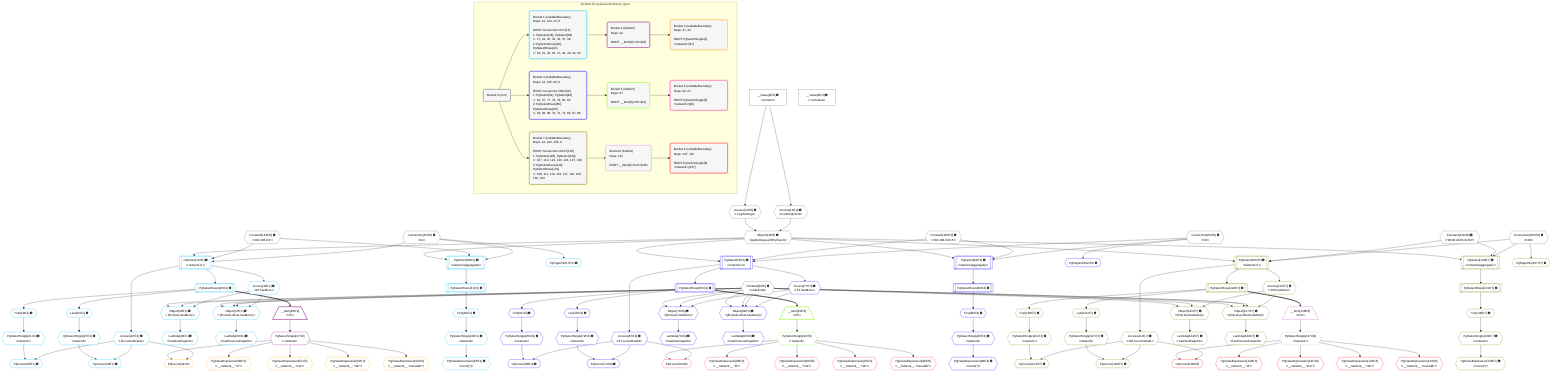 %%{init: {'themeVariables': { 'fontSize': '12px'}}}%%
graph TD
    classDef path fill:#eee,stroke:#000,color:#000
    classDef plan fill:#fff,stroke-width:1px,color:#000
    classDef itemplan fill:#fff,stroke-width:2px,color:#000
    classDef unbatchedplan fill:#dff,stroke-width:1px,color:#000
    classDef sideeffectplan fill:#fcc,stroke-width:2px,color:#000
    classDef bucket fill:#f6f6f6,color:#000,stroke-width:2px,text-align:left


    %% plan dependencies
    Object14{{"Object[14∈0] ➊<br />ᐸ{pgSettings,withPgClient}ᐳ"}}:::plan
    Access12{{"Access[12∈0] ➊<br />ᐸ2.pgSettingsᐳ"}}:::plan
    Access13{{"Access[13∈0] ➊<br />ᐸ2.withPgClientᐳ"}}:::plan
    Access12 & Access13 --> Object14
    __Value2["__Value[2∈0] ➊<br />ᐸcontextᐳ"]:::plan
    __Value2 --> Access12
    __Value2 --> Access13
    __Value4["__Value[4∈0] ➊<br />ᐸrootValueᐳ"]:::plan
    Constant6{{"Constant[6∈0] ➊<br />ᐸundefinedᐳ"}}:::plan
    Connection15{{"Connection[15∈0] ➊<br />ᐸ11ᐳ"}}:::plan
    Connection60{{"Connection[60∈0] ➊<br />ᐸ58ᐳ"}}:::plan
    Connection105{{"Connection[105∈0] ➊<br />ᐸ103ᐳ"}}:::plan
    Constant144{{"Constant[144∈0] ➊<br />ᐸ'192.168.0.0'ᐳ"}}:::plan
    Constant145{{"Constant[145∈0] ➊<br />ᐸ'192.168.0.0/16'ᐳ"}}:::plan
    Constant146{{"Constant[146∈0] ➊<br />ᐸ'08:00:2b:01:02:03'ᐳ"}}:::plan
    Object37{{"Object[37∈1] ➊<br />ᐸ{first,last,offset,hasMore}ᐳ"}}:::plan
    Access32{{"Access[32∈1] ➊<br />ᐸ16.hasMoreᐳ"}}:::plan
    Constant6 & Constant6 & Constant6 & Access32 --> Object37
    PgSelect16[["PgSelect[16∈1] ➊<br />ᐸnetwork+1ᐳ"]]:::plan
    Object14 & Constant144 & Connection15 --> PgSelect16
    Object33{{"Object[33∈1] ➊<br />ᐸ{first,last,hasMore}ᐳ"}}:::plan
    Constant6 & Constant6 & Access32 --> Object33
    PgSelect39[["PgSelect[39∈1] ➊<br />ᐸnetwork(aggregate)ᐳ"]]:::plan
    Object14 & Constant144 & Connection15 --> PgSelect39
    PgCursor23{{"PgCursor[23∈1] ➊"}}:::plan
    PgSelectSingle21{{"PgSelectSingle[21∈1] ➊<br />ᐸnetworkᐳ"}}:::plan
    Access22{{"Access[22∈1] ➊<br />ᐸ16.cursorDetailsᐳ"}}:::plan
    PgSelectSingle21 & Access22 --> PgCursor23
    PgCursor29{{"PgCursor[29∈1] ➊"}}:::plan
    PgSelectSingle27{{"PgSelectSingle[27∈1] ➊<br />ᐸnetworkᐳ"}}:::plan
    PgSelectSingle27 & Access22 --> PgCursor29
    PgPageInfo17{{"PgPageInfo[17∈1] ➊"}}:::plan
    Connection15 --> PgPageInfo17
    First19{{"First[19∈1] ➊"}}:::plan
    PgSelectRows20[["PgSelectRows[20∈1] ➊"]]:::plan
    PgSelectRows20 --> First19
    PgSelect16 --> PgSelectRows20
    First19 --> PgSelectSingle21
    PgSelect16 --> Access22
    Last25{{"Last[25∈1] ➊"}}:::plan
    PgSelectRows20 --> Last25
    Last25 --> PgSelectSingle27
    PgSelect16 --> Access32
    Lambda34{{"Lambda[34∈1] ➊<br />ᐸhasNextPageCbᐳ"}}:::plan
    Object33 --> Lambda34
    Lambda38{{"Lambda[38∈1] ➊<br />ᐸhasPreviousPageCbᐳ"}}:::plan
    Object37 --> Lambda38
    First40{{"First[40∈1] ➊"}}:::plan
    PgSelectRows41[["PgSelectRows[41∈1] ➊"]]:::plan
    PgSelectRows41 --> First40
    PgSelect39 --> PgSelectRows41
    PgSelectSingle42{{"PgSelectSingle[42∈1] ➊<br />ᐸnetworkᐳ"}}:::plan
    First40 --> PgSelectSingle42
    PgClassExpression43{{"PgClassExpression[43∈1] ➊<br />ᐸcount(*)ᐳ"}}:::plan
    PgSelectSingle42 --> PgClassExpression43
    __Item46[/"__Item[46∈2]<br />ᐸ20ᐳ"\]:::itemplan
    PgSelectRows20 ==> __Item46
    PgSelectSingle47{{"PgSelectSingle[47∈2]<br />ᐸnetworkᐳ"}}:::plan
    __Item46 --> PgSelectSingle47
    PgCursor49{{"PgCursor[49∈3]"}}:::plan
    PgSelectSingle47 & Access22 --> PgCursor49
    PgClassExpression50{{"PgClassExpression[50∈3]<br />ᐸ__network__.”id”ᐳ"}}:::plan
    PgSelectSingle47 --> PgClassExpression50
    PgClassExpression51{{"PgClassExpression[51∈3]<br />ᐸ__network__.”inet”ᐳ"}}:::plan
    PgSelectSingle47 --> PgClassExpression51
    PgClassExpression52{{"PgClassExpression[52∈3]<br />ᐸ__network__.”cidr”ᐳ"}}:::plan
    PgSelectSingle47 --> PgClassExpression52
    PgClassExpression53{{"PgClassExpression[53∈3]<br />ᐸ__network__.”macaddr”ᐳ"}}:::plan
    PgSelectSingle47 --> PgClassExpression53
    Object82{{"Object[82∈4] ➊<br />ᐸ{first,last,offset,hasMore}ᐳ"}}:::plan
    Access77{{"Access[77∈4] ➊<br />ᐸ61.hasMoreᐳ"}}:::plan
    Constant6 & Constant6 & Constant6 & Access77 --> Object82
    PgSelect61[["PgSelect[61∈4] ➊<br />ᐸnetwork+1ᐳ"]]:::plan
    Object14 & Constant145 & Connection60 --> PgSelect61
    Object78{{"Object[78∈4] ➊<br />ᐸ{first,last,hasMore}ᐳ"}}:::plan
    Constant6 & Constant6 & Access77 --> Object78
    PgSelect84[["PgSelect[84∈4] ➊<br />ᐸnetwork(aggregate)ᐳ"]]:::plan
    Object14 & Constant145 & Connection60 --> PgSelect84
    PgCursor68{{"PgCursor[68∈4] ➊"}}:::plan
    PgSelectSingle66{{"PgSelectSingle[66∈4] ➊<br />ᐸnetworkᐳ"}}:::plan
    Access67{{"Access[67∈4] ➊<br />ᐸ61.cursorDetailsᐳ"}}:::plan
    PgSelectSingle66 & Access67 --> PgCursor68
    PgCursor74{{"PgCursor[74∈4] ➊"}}:::plan
    PgSelectSingle72{{"PgSelectSingle[72∈4] ➊<br />ᐸnetworkᐳ"}}:::plan
    PgSelectSingle72 & Access67 --> PgCursor74
    PgPageInfo62{{"PgPageInfo[62∈4] ➊"}}:::plan
    Connection60 --> PgPageInfo62
    First64{{"First[64∈4] ➊"}}:::plan
    PgSelectRows65[["PgSelectRows[65∈4] ➊"]]:::plan
    PgSelectRows65 --> First64
    PgSelect61 --> PgSelectRows65
    First64 --> PgSelectSingle66
    PgSelect61 --> Access67
    Last70{{"Last[70∈4] ➊"}}:::plan
    PgSelectRows65 --> Last70
    Last70 --> PgSelectSingle72
    PgSelect61 --> Access77
    Lambda79{{"Lambda[79∈4] ➊<br />ᐸhasNextPageCbᐳ"}}:::plan
    Object78 --> Lambda79
    Lambda83{{"Lambda[83∈4] ➊<br />ᐸhasPreviousPageCbᐳ"}}:::plan
    Object82 --> Lambda83
    First85{{"First[85∈4] ➊"}}:::plan
    PgSelectRows86[["PgSelectRows[86∈4] ➊"]]:::plan
    PgSelectRows86 --> First85
    PgSelect84 --> PgSelectRows86
    PgSelectSingle87{{"PgSelectSingle[87∈4] ➊<br />ᐸnetworkᐳ"}}:::plan
    First85 --> PgSelectSingle87
    PgClassExpression88{{"PgClassExpression[88∈4] ➊<br />ᐸcount(*)ᐳ"}}:::plan
    PgSelectSingle87 --> PgClassExpression88
    __Item91[/"__Item[91∈5]<br />ᐸ65ᐳ"\]:::itemplan
    PgSelectRows65 ==> __Item91
    PgSelectSingle92{{"PgSelectSingle[92∈5]<br />ᐸnetworkᐳ"}}:::plan
    __Item91 --> PgSelectSingle92
    PgCursor94{{"PgCursor[94∈6]"}}:::plan
    PgSelectSingle92 & Access67 --> PgCursor94
    PgClassExpression95{{"PgClassExpression[95∈6]<br />ᐸ__network__.”id”ᐳ"}}:::plan
    PgSelectSingle92 --> PgClassExpression95
    PgClassExpression96{{"PgClassExpression[96∈6]<br />ᐸ__network__.”inet”ᐳ"}}:::plan
    PgSelectSingle92 --> PgClassExpression96
    PgClassExpression97{{"PgClassExpression[97∈6]<br />ᐸ__network__.”cidr”ᐳ"}}:::plan
    PgSelectSingle92 --> PgClassExpression97
    PgClassExpression98{{"PgClassExpression[98∈6]<br />ᐸ__network__.”macaddr”ᐳ"}}:::plan
    PgSelectSingle92 --> PgClassExpression98
    Object127{{"Object[127∈7] ➊<br />ᐸ{first,last,offset,hasMore}ᐳ"}}:::plan
    Access122{{"Access[122∈7] ➊<br />ᐸ106.hasMoreᐳ"}}:::plan
    Constant6 & Constant6 & Constant6 & Access122 --> Object127
    PgSelect106[["PgSelect[106∈7] ➊<br />ᐸnetwork+1ᐳ"]]:::plan
    Object14 & Constant146 & Connection105 --> PgSelect106
    Object123{{"Object[123∈7] ➊<br />ᐸ{first,last,hasMore}ᐳ"}}:::plan
    Constant6 & Constant6 & Access122 --> Object123
    PgSelect129[["PgSelect[129∈7] ➊<br />ᐸnetwork(aggregate)ᐳ"]]:::plan
    Object14 & Constant146 & Connection105 --> PgSelect129
    PgCursor113{{"PgCursor[113∈7] ➊"}}:::plan
    PgSelectSingle111{{"PgSelectSingle[111∈7] ➊<br />ᐸnetworkᐳ"}}:::plan
    Access112{{"Access[112∈7] ➊<br />ᐸ106.cursorDetailsᐳ"}}:::plan
    PgSelectSingle111 & Access112 --> PgCursor113
    PgCursor119{{"PgCursor[119∈7] ➊"}}:::plan
    PgSelectSingle117{{"PgSelectSingle[117∈7] ➊<br />ᐸnetworkᐳ"}}:::plan
    PgSelectSingle117 & Access112 --> PgCursor119
    PgPageInfo107{{"PgPageInfo[107∈7] ➊"}}:::plan
    Connection105 --> PgPageInfo107
    First109{{"First[109∈7] ➊"}}:::plan
    PgSelectRows110[["PgSelectRows[110∈7] ➊"]]:::plan
    PgSelectRows110 --> First109
    PgSelect106 --> PgSelectRows110
    First109 --> PgSelectSingle111
    PgSelect106 --> Access112
    Last115{{"Last[115∈7] ➊"}}:::plan
    PgSelectRows110 --> Last115
    Last115 --> PgSelectSingle117
    PgSelect106 --> Access122
    Lambda124{{"Lambda[124∈7] ➊<br />ᐸhasNextPageCbᐳ"}}:::plan
    Object123 --> Lambda124
    Lambda128{{"Lambda[128∈7] ➊<br />ᐸhasPreviousPageCbᐳ"}}:::plan
    Object127 --> Lambda128
    First130{{"First[130∈7] ➊"}}:::plan
    PgSelectRows131[["PgSelectRows[131∈7] ➊"]]:::plan
    PgSelectRows131 --> First130
    PgSelect129 --> PgSelectRows131
    PgSelectSingle132{{"PgSelectSingle[132∈7] ➊<br />ᐸnetworkᐳ"}}:::plan
    First130 --> PgSelectSingle132
    PgClassExpression133{{"PgClassExpression[133∈7] ➊<br />ᐸcount(*)ᐳ"}}:::plan
    PgSelectSingle132 --> PgClassExpression133
    __Item136[/"__Item[136∈8]<br />ᐸ110ᐳ"\]:::itemplan
    PgSelectRows110 ==> __Item136
    PgSelectSingle137{{"PgSelectSingle[137∈8]<br />ᐸnetworkᐳ"}}:::plan
    __Item136 --> PgSelectSingle137
    PgCursor139{{"PgCursor[139∈9]"}}:::plan
    PgSelectSingle137 & Access112 --> PgCursor139
    PgClassExpression140{{"PgClassExpression[140∈9]<br />ᐸ__network__.”id”ᐳ"}}:::plan
    PgSelectSingle137 --> PgClassExpression140
    PgClassExpression141{{"PgClassExpression[141∈9]<br />ᐸ__network__.”inet”ᐳ"}}:::plan
    PgSelectSingle137 --> PgClassExpression141
    PgClassExpression142{{"PgClassExpression[142∈9]<br />ᐸ__network__.”cidr”ᐳ"}}:::plan
    PgSelectSingle137 --> PgClassExpression142
    PgClassExpression143{{"PgClassExpression[143∈9]<br />ᐸ__network__.”macaddr”ᐳ"}}:::plan
    PgSelectSingle137 --> PgClassExpression143

    %% define steps

    subgraph "Buckets for queries/v4/network_types"
    Bucket0("Bucket 0 (root)"):::bucket
    classDef bucket0 stroke:#696969
    class Bucket0,__Value2,__Value4,Constant6,Access12,Access13,Object14,Connection15,Connection60,Connection105,Constant144,Constant145,Constant146 bucket0
    Bucket1("Bucket 1 (nullableBoundary)<br />Deps: 14, 144, 15, 6<br /><br />ROOT Connectionᐸ11ᐳ[15]<br />1: PgSelect[16], PgSelect[39]<br />ᐳ: 17, 22, 32, 33, 34, 37, 38<br />2: PgSelectRows[20], PgSelectRows[41]<br />ᐳ: 19, 21, 23, 25, 27, 29, 40, 42, 43"):::bucket
    classDef bucket1 stroke:#00bfff
    class Bucket1,PgSelect16,PgPageInfo17,First19,PgSelectRows20,PgSelectSingle21,Access22,PgCursor23,Last25,PgSelectSingle27,PgCursor29,Access32,Object33,Lambda34,Object37,Lambda38,PgSelect39,First40,PgSelectRows41,PgSelectSingle42,PgClassExpression43 bucket1
    Bucket2("Bucket 2 (listItem)<br />Deps: 22<br /><br />ROOT __Item{2}ᐸ20ᐳ[46]"):::bucket
    classDef bucket2 stroke:#7f007f
    class Bucket2,__Item46,PgSelectSingle47 bucket2
    Bucket3("Bucket 3 (nullableBoundary)<br />Deps: 47, 22<br /><br />ROOT PgSelectSingle{2}ᐸnetworkᐳ[47]"):::bucket
    classDef bucket3 stroke:#ffa500
    class Bucket3,PgCursor49,PgClassExpression50,PgClassExpression51,PgClassExpression52,PgClassExpression53 bucket3
    Bucket4("Bucket 4 (nullableBoundary)<br />Deps: 14, 145, 60, 6<br /><br />ROOT Connectionᐸ58ᐳ[60]<br />1: PgSelect[61], PgSelect[84]<br />ᐳ: 62, 67, 77, 78, 79, 82, 83<br />2: PgSelectRows[65], PgSelectRows[86]<br />ᐳ: 64, 66, 68, 70, 72, 74, 85, 87, 88"):::bucket
    classDef bucket4 stroke:#0000ff
    class Bucket4,PgSelect61,PgPageInfo62,First64,PgSelectRows65,PgSelectSingle66,Access67,PgCursor68,Last70,PgSelectSingle72,PgCursor74,Access77,Object78,Lambda79,Object82,Lambda83,PgSelect84,First85,PgSelectRows86,PgSelectSingle87,PgClassExpression88 bucket4
    Bucket5("Bucket 5 (listItem)<br />Deps: 67<br /><br />ROOT __Item{5}ᐸ65ᐳ[91]"):::bucket
    classDef bucket5 stroke:#7fff00
    class Bucket5,__Item91,PgSelectSingle92 bucket5
    Bucket6("Bucket 6 (nullableBoundary)<br />Deps: 92, 67<br /><br />ROOT PgSelectSingle{5}ᐸnetworkᐳ[92]"):::bucket
    classDef bucket6 stroke:#ff1493
    class Bucket6,PgCursor94,PgClassExpression95,PgClassExpression96,PgClassExpression97,PgClassExpression98 bucket6
    Bucket7("Bucket 7 (nullableBoundary)<br />Deps: 14, 146, 105, 6<br /><br />ROOT Connectionᐸ103ᐳ[105]<br />1: PgSelect[106], PgSelect[129]<br />ᐳ: 107, 112, 122, 123, 124, 127, 128<br />2: PgSelectRows[110], PgSelectRows[131]<br />ᐳ: 109, 111, 113, 115, 117, 119, 130, 132, 133"):::bucket
    classDef bucket7 stroke:#808000
    class Bucket7,PgSelect106,PgPageInfo107,First109,PgSelectRows110,PgSelectSingle111,Access112,PgCursor113,Last115,PgSelectSingle117,PgCursor119,Access122,Object123,Lambda124,Object127,Lambda128,PgSelect129,First130,PgSelectRows131,PgSelectSingle132,PgClassExpression133 bucket7
    Bucket8("Bucket 8 (listItem)<br />Deps: 112<br /><br />ROOT __Item{8}ᐸ110ᐳ[136]"):::bucket
    classDef bucket8 stroke:#dda0dd
    class Bucket8,__Item136,PgSelectSingle137 bucket8
    Bucket9("Bucket 9 (nullableBoundary)<br />Deps: 137, 112<br /><br />ROOT PgSelectSingle{8}ᐸnetworkᐳ[137]"):::bucket
    classDef bucket9 stroke:#ff0000
    class Bucket9,PgCursor139,PgClassExpression140,PgClassExpression141,PgClassExpression142,PgClassExpression143 bucket9
    Bucket0 --> Bucket1 & Bucket4 & Bucket7
    Bucket1 --> Bucket2
    Bucket2 --> Bucket3
    Bucket4 --> Bucket5
    Bucket5 --> Bucket6
    Bucket7 --> Bucket8
    Bucket8 --> Bucket9
    end